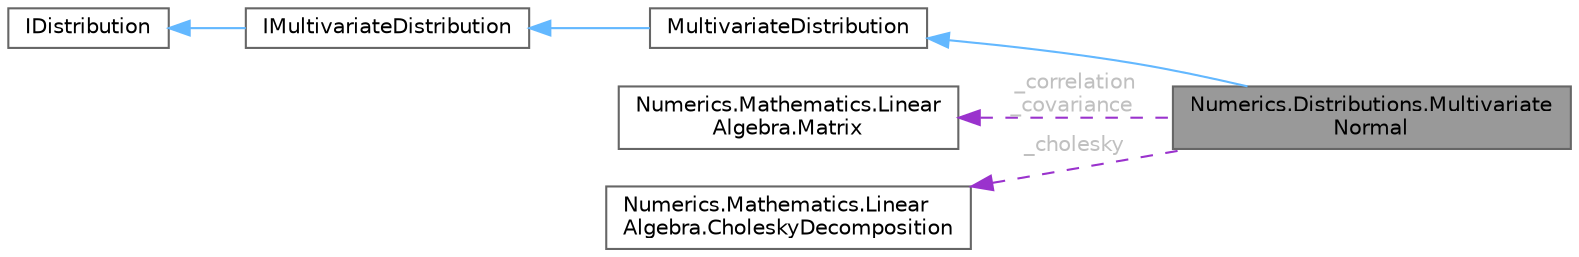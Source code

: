 digraph "Numerics.Distributions.MultivariateNormal"
{
 // LATEX_PDF_SIZE
  bgcolor="transparent";
  edge [fontname=Helvetica,fontsize=10,labelfontname=Helvetica,labelfontsize=10];
  node [fontname=Helvetica,fontsize=10,shape=box,height=0.2,width=0.4];
  rankdir="LR";
  Node1 [id="Node000001",label="Numerics.Distributions.Multivariate\lNormal",height=0.2,width=0.4,color="gray40", fillcolor="grey60", style="filled", fontcolor="black",tooltip="The Multivariate Normal distribution."];
  Node2 -> Node1 [id="edge1_Node000001_Node000002",dir="back",color="steelblue1",style="solid",tooltip=" "];
  Node2 [id="Node000002",label="MultivariateDistribution",height=0.2,width=0.4,color="gray40", fillcolor="white", style="filled",URL="$class_numerics_1_1_distributions_1_1_multivariate_distribution.html",tooltip="Declares common functionality for Multivariate Probability Distributions."];
  Node3 -> Node2 [id="edge2_Node000002_Node000003",dir="back",color="steelblue1",style="solid",tooltip=" "];
  Node3 [id="Node000003",label="IMultivariateDistribution",height=0.2,width=0.4,color="gray40", fillcolor="white", style="filled",URL="$interface_numerics_1_1_distributions_1_1_i_multivariate_distribution.html",tooltip="Interface for Multivariate Probability Distributions."];
  Node4 -> Node3 [id="edge3_Node000003_Node000004",dir="back",color="steelblue1",style="solid",tooltip=" "];
  Node4 [id="Node000004",label="IDistribution",height=0.2,width=0.4,color="gray40", fillcolor="white", style="filled",URL="$interface_numerics_1_1_distributions_1_1_i_distribution.html",tooltip="Simple Distribution Interface."];
  Node5 -> Node1 [id="edge4_Node000001_Node000005",dir="back",color="darkorchid3",style="dashed",tooltip=" ",label=" _correlation\n_covariance",fontcolor="grey" ];
  Node5 [id="Node000005",label="Numerics.Mathematics.Linear\lAlgebra.Matrix",height=0.2,width=0.4,color="gray40", fillcolor="white", style="filled",URL="$class_numerics_1_1_mathematics_1_1_linear_algebra_1_1_matrix.html",tooltip="A simple class for performing Matrix operations."];
  Node6 -> Node1 [id="edge5_Node000001_Node000006",dir="back",color="darkorchid3",style="dashed",tooltip=" ",label=" _cholesky",fontcolor="grey" ];
  Node6 [id="Node000006",label="Numerics.Mathematics.Linear\lAlgebra.CholeskyDecomposition",height=0.2,width=0.4,color="gray40", fillcolor="white", style="filled",URL="$class_numerics_1_1_mathematics_1_1_linear_algebra_1_1_cholesky_decomposition.html",tooltip="A class for solving a set of linear equations using Cholesky Decomposition."];
}
